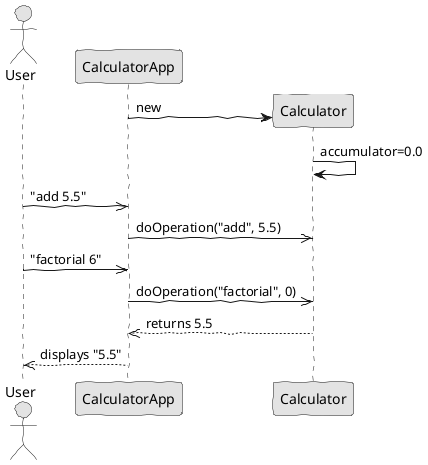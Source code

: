 @startuml class-diagram.png
skinparam handwritten true
skinparam monochrome true
skinparam packageStyle rect
skinparam defaultFontName FG Virgil
skinparam shadowing false

actor User
participant CalculatorApp
participant Calculator

create Calculator
CalculatorApp -> Calculator : new
Calculator -> Calculator : accumulator=0.0

User ->> CalculatorApp : "add 5.5"
CalculatorApp ->> Calculator : doOperation("add", 5.5)
User ->> CalculatorApp : "factorial 6"
CalculatorApp ->> Calculator : doOperation("factorial", 0)
CalculatorApp <<-- Calculator : returns 5.5
User <<-- CalculatorApp : displays "5.5"


@enduml
